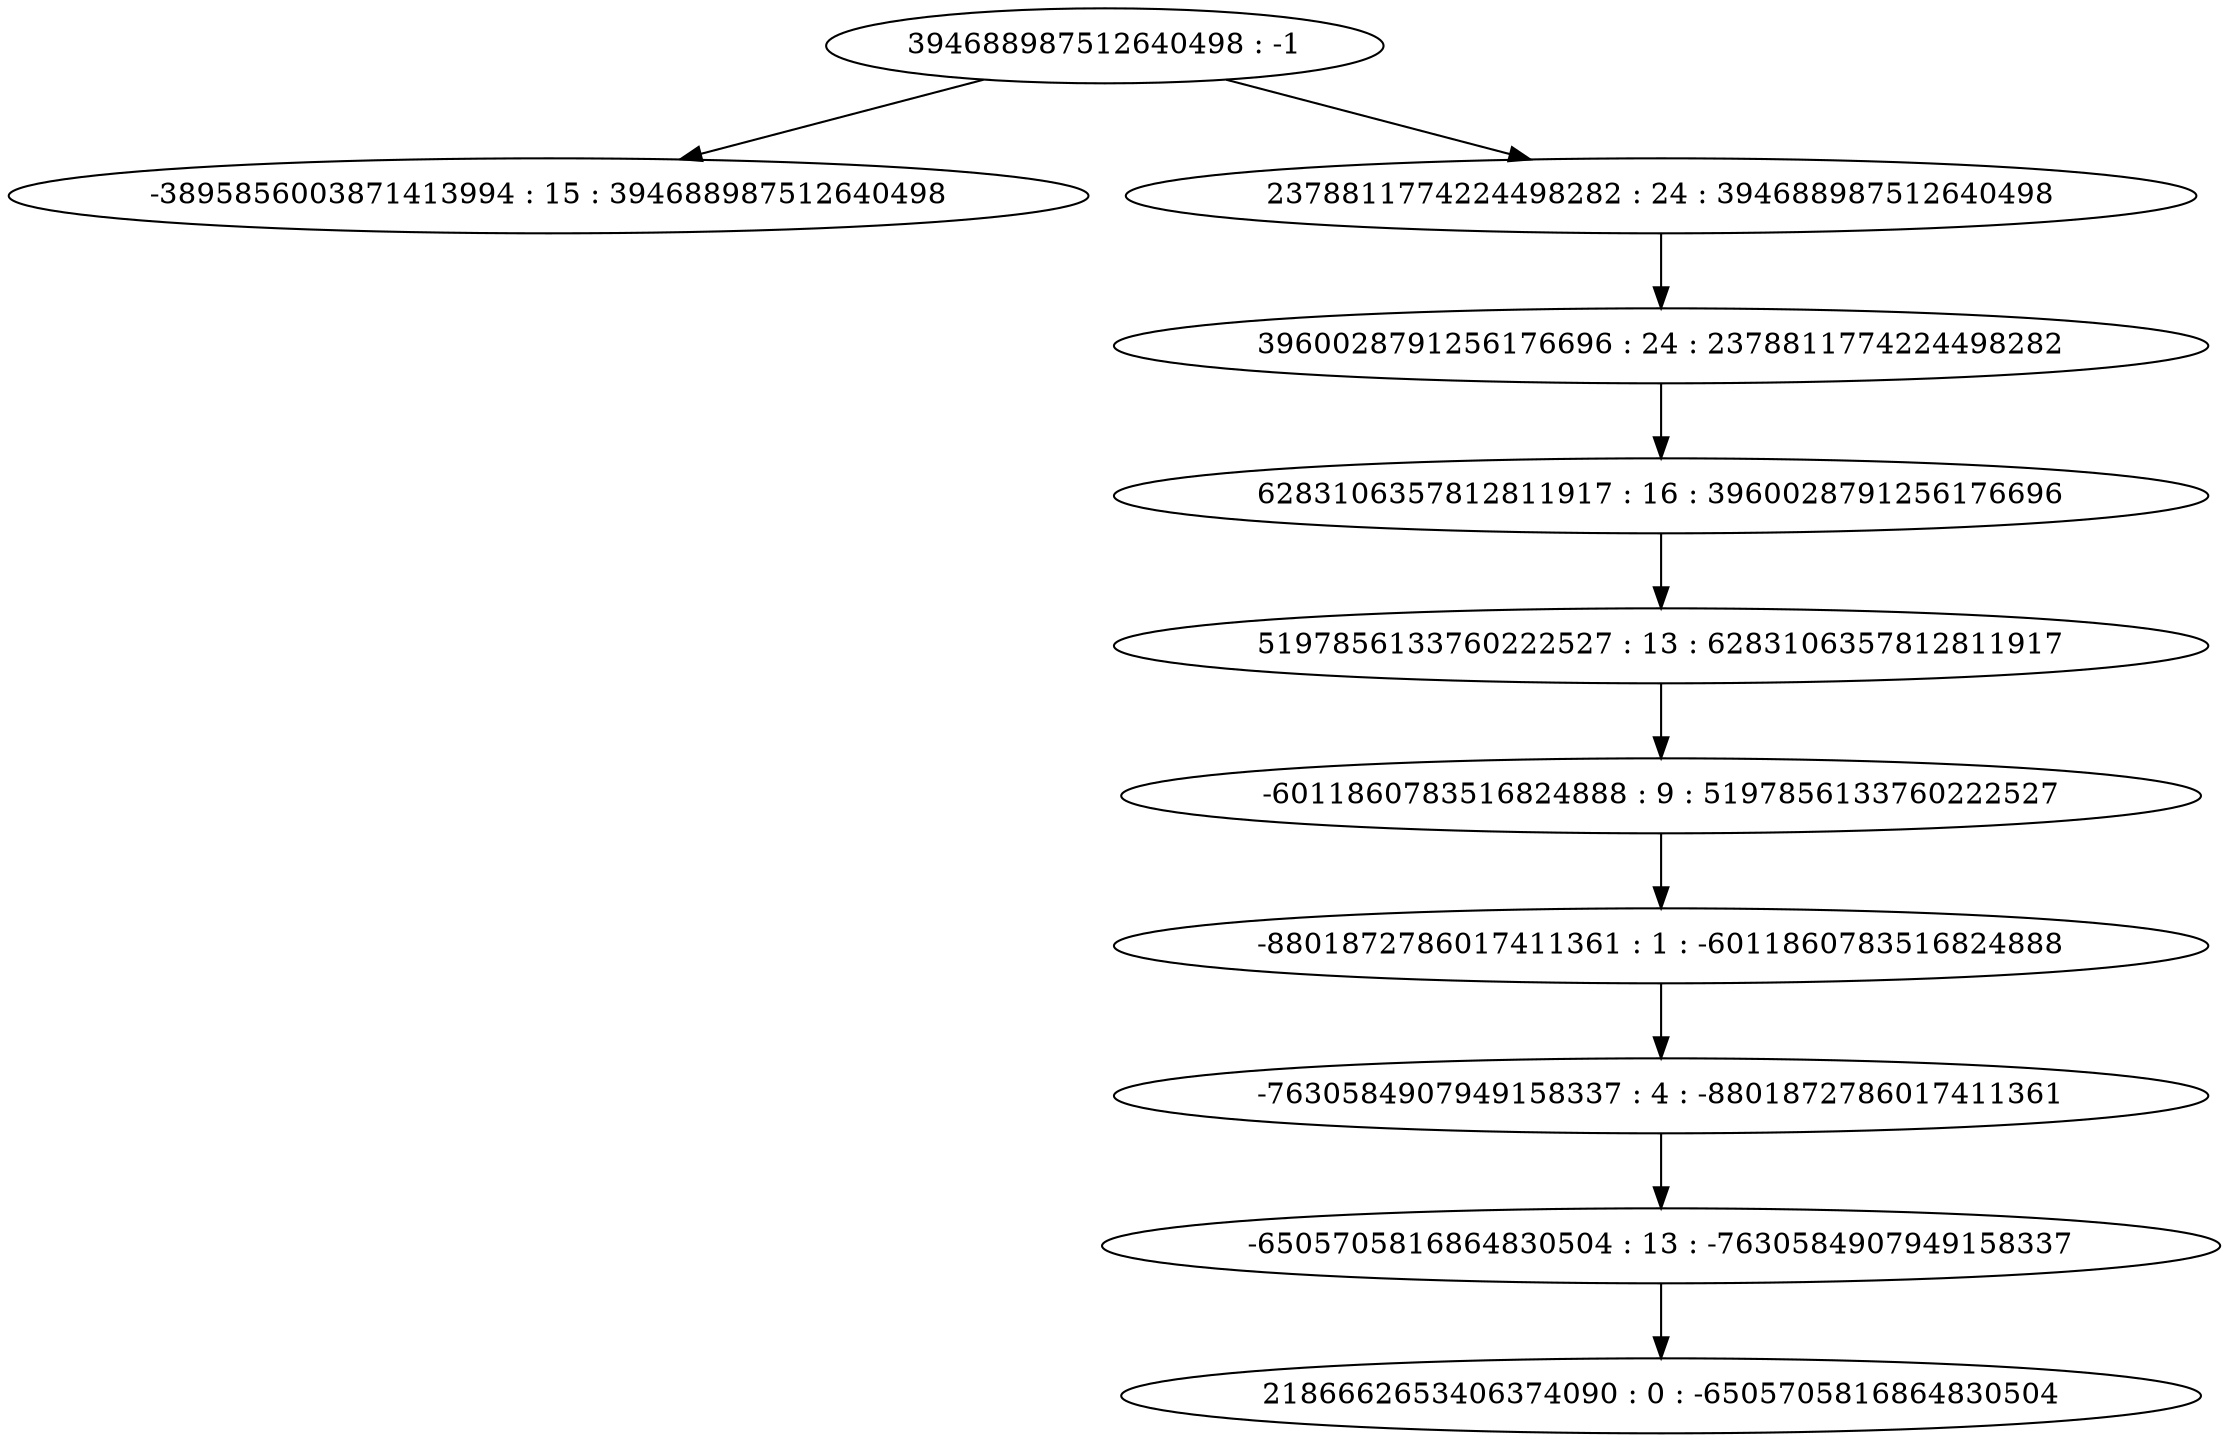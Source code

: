 digraph "plots_25_0.4_1000000.0_6000.0_5000000.0_0.5_25.0_selfish/tree_10_9.dot" {
	0 [label="394688987512640498 : -1"]
	1 [label="-3895856003871413994 : 15 : 394688987512640498
"]
	2 [label="2378811774224498282 : 24 : 394688987512640498
"]
	3 [label="3960028791256176696 : 24 : 2378811774224498282
"]
	4 [label="6283106357812811917 : 16 : 3960028791256176696
"]
	5 [label="5197856133760222527 : 13 : 6283106357812811917
"]
	6 [label="-6011860783516824888 : 9 : 5197856133760222527
"]
	7 [label="-8801872786017411361 : 1 : -6011860783516824888
"]
	8 [label="-7630584907949158337 : 4 : -8801872786017411361
"]
	9 [label="-6505705816864830504 : 13 : -7630584907949158337
"]
	10 [label="2186662653406374090 : 0 : -6505705816864830504
"]
	0 -> 1
	0 -> 2
	2 -> 3
	3 -> 4
	4 -> 5
	5 -> 6
	6 -> 7
	7 -> 8
	8 -> 9
	9 -> 10
}
